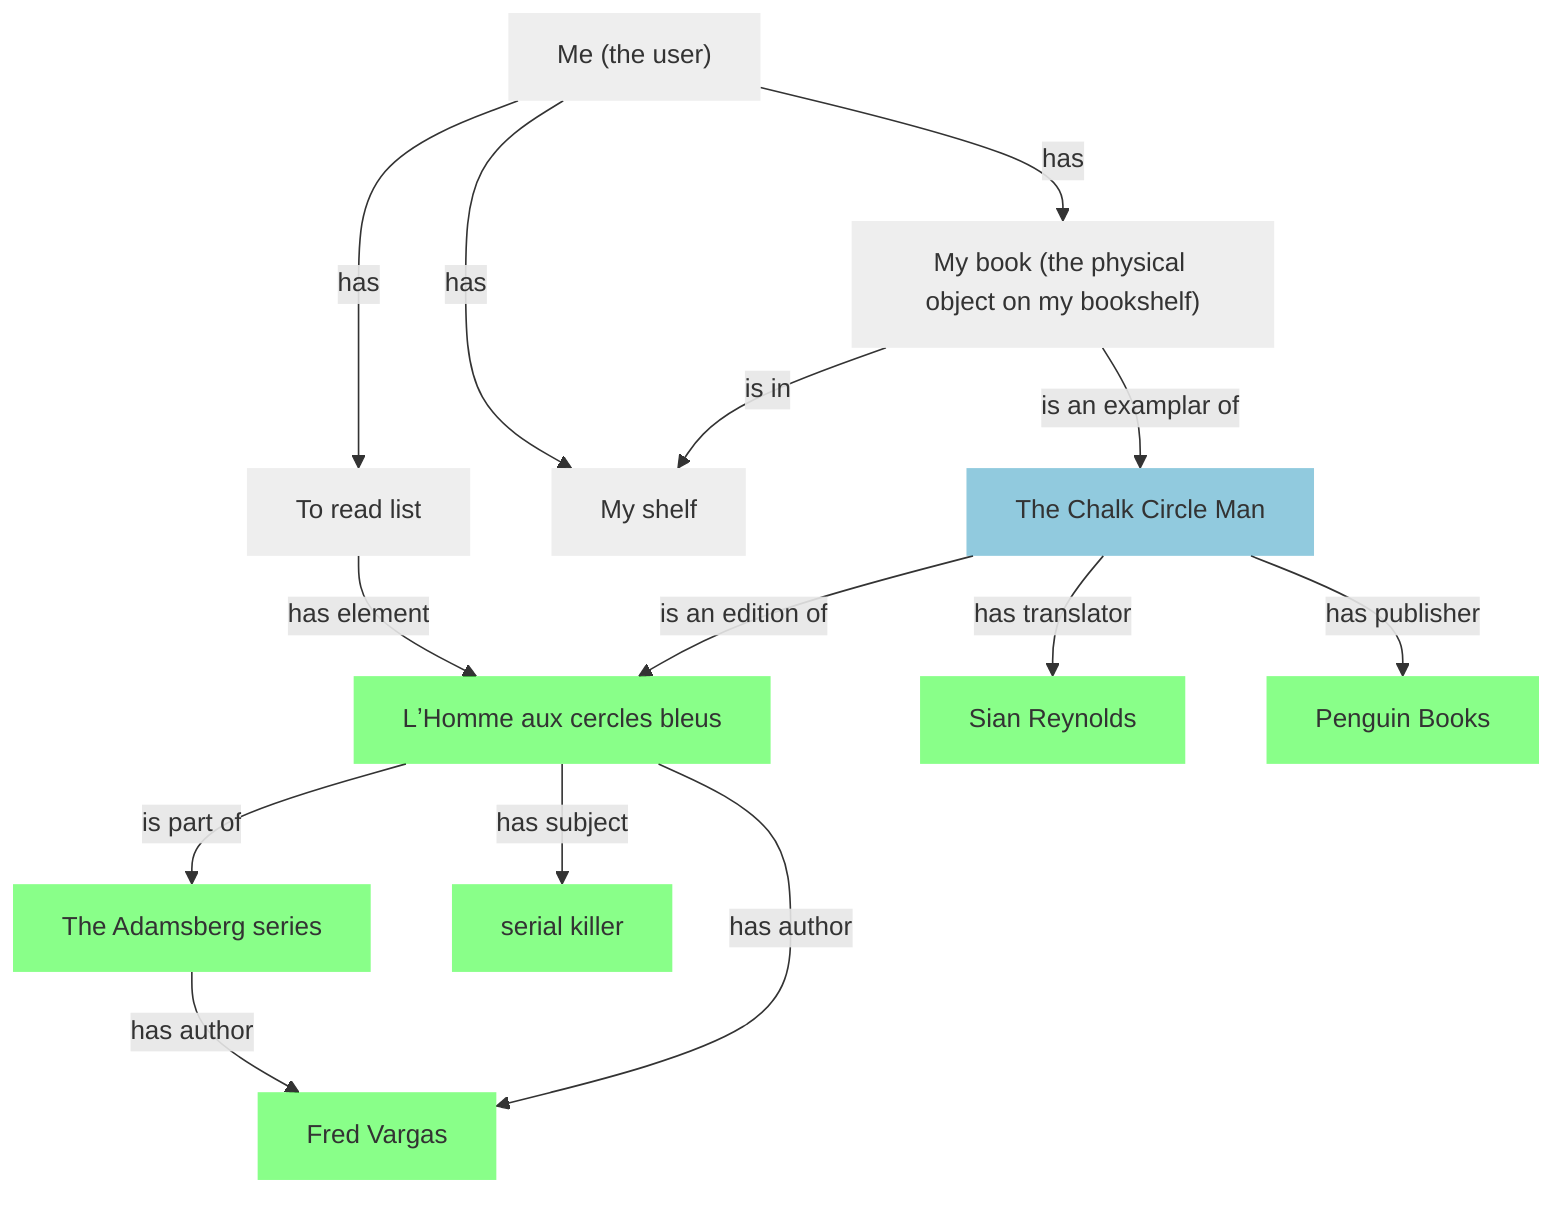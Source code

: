 graph TB

  author["Fred Vargas"]:::wikidata
  serie["The Adamsberg series"]:::wikidata
  subject["serial killer"]:::wikidata
  work["LʼHomme aux cercles bleus"]:::wikidata
  edition["The Chalk Circle Man"]:::inventaire
  translator["Sian Reynolds"]:::wikidata
  publisher["Penguin Books"]:::wikidata
  item["My book (the physical object on my bookshelf)"]:::notanentity
  shelf["My shelf"]:::notanentity
  list["To read list"]:::notanentity
  user["Me (the user)"]:::notanentity

  work -->|has author| author
  work -->|is part of| serie
  work -->|has subject| subject
  %% work -->|has genre| genre
  serie -->|has author| author
  %% serie -->|has genre| genre
  edition -->|has translator| translator
  %% edition -->|has author of foreword/afterword| human
  edition -->|is an edition of| work
  edition -->|has publisher| publisher
  %% edition -->|published in| collection
  %% collection -->|published by| publisher
  item -->|is an examplar of| edition
  item -->|is in| shelf
  list -->|has element| work
  user -->|has| item
  user -->|has| shelf
  user -->|has| list

  classDef wikidata fill:#22ff2288,stroke-width:0;
  classDef inventaire fill:#319cc288,stroke-width:0;
  classDef notanentity fill:#eee,stroke-width:0;